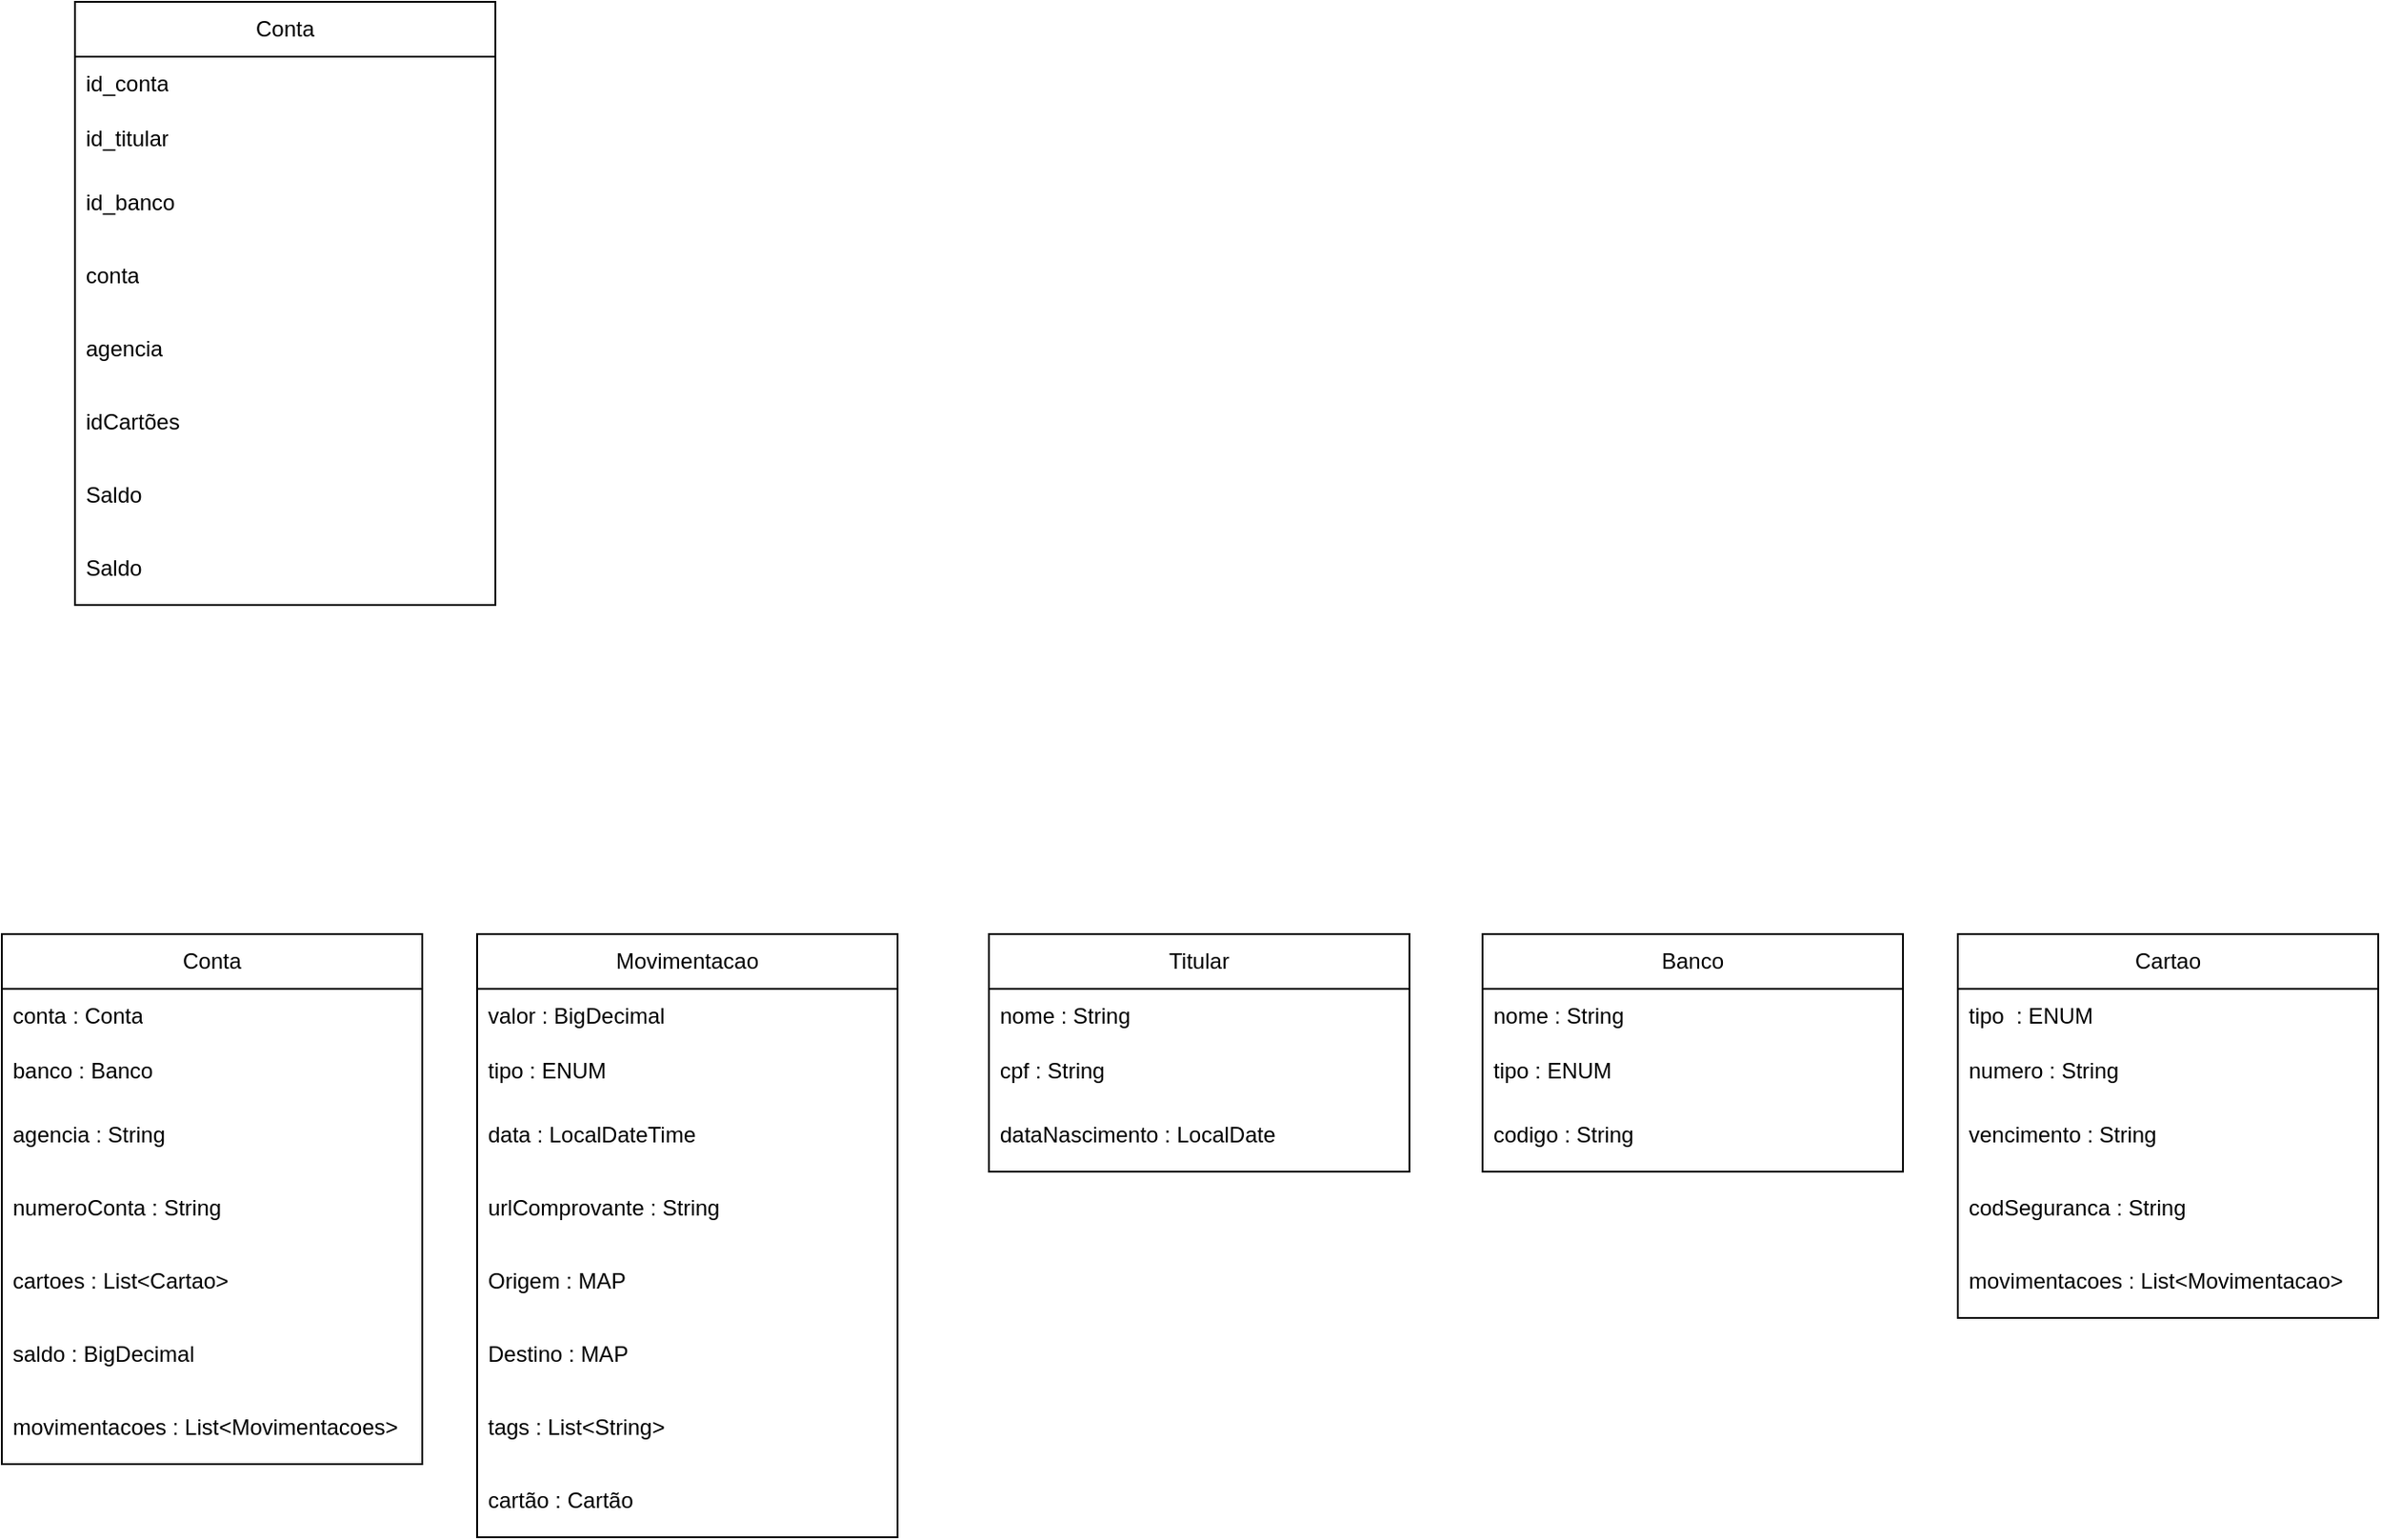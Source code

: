 <mxfile version="24.7.7">
  <diagram name="Página-1" id="FX2qlG7xsf0uNiDzhBex">
    <mxGraphModel dx="2033" dy="755" grid="1" gridSize="10" guides="1" tooltips="1" connect="1" arrows="1" fold="1" page="1" pageScale="1" pageWidth="827" pageHeight="1169" math="0" shadow="0">
      <root>
        <mxCell id="0" />
        <mxCell id="1" parent="0" />
        <mxCell id="a3dm63irA8h6xFNmtlSz-1" value="Conta" style="swimlane;fontStyle=0;childLayout=stackLayout;horizontal=1;startSize=30;horizontalStack=0;resizeParent=1;resizeParentMax=0;resizeLast=0;collapsible=1;marginBottom=0;whiteSpace=wrap;html=1;" vertex="1" parent="1">
          <mxGeometry x="70" y="50" width="230" height="330" as="geometry" />
        </mxCell>
        <mxCell id="a3dm63irA8h6xFNmtlSz-2" value="id_conta" style="text;strokeColor=none;fillColor=none;align=left;verticalAlign=middle;spacingLeft=4;spacingRight=4;overflow=hidden;points=[[0,0.5],[1,0.5]];portConstraint=eastwest;rotatable=0;whiteSpace=wrap;html=1;" vertex="1" parent="a3dm63irA8h6xFNmtlSz-1">
          <mxGeometry y="30" width="230" height="30" as="geometry" />
        </mxCell>
        <mxCell id="a3dm63irA8h6xFNmtlSz-3" value="id_titular" style="text;strokeColor=none;fillColor=none;align=left;verticalAlign=middle;spacingLeft=4;spacingRight=4;overflow=hidden;points=[[0,0.5],[1,0.5]];portConstraint=eastwest;rotatable=0;whiteSpace=wrap;html=1;" vertex="1" parent="a3dm63irA8h6xFNmtlSz-1">
          <mxGeometry y="60" width="230" height="30" as="geometry" />
        </mxCell>
        <mxCell id="a3dm63irA8h6xFNmtlSz-4" value="id_banco" style="text;strokeColor=none;fillColor=none;align=left;verticalAlign=middle;spacingLeft=4;spacingRight=4;overflow=hidden;points=[[0,0.5],[1,0.5]];portConstraint=eastwest;rotatable=0;whiteSpace=wrap;html=1;" vertex="1" parent="a3dm63irA8h6xFNmtlSz-1">
          <mxGeometry y="90" width="230" height="40" as="geometry" />
        </mxCell>
        <mxCell id="a3dm63irA8h6xFNmtlSz-9" value="conta" style="text;strokeColor=none;fillColor=none;align=left;verticalAlign=middle;spacingLeft=4;spacingRight=4;overflow=hidden;points=[[0,0.5],[1,0.5]];portConstraint=eastwest;rotatable=0;whiteSpace=wrap;html=1;" vertex="1" parent="a3dm63irA8h6xFNmtlSz-1">
          <mxGeometry y="130" width="230" height="40" as="geometry" />
        </mxCell>
        <mxCell id="a3dm63irA8h6xFNmtlSz-10" value="agencia" style="text;strokeColor=none;fillColor=none;align=left;verticalAlign=middle;spacingLeft=4;spacingRight=4;overflow=hidden;points=[[0,0.5],[1,0.5]];portConstraint=eastwest;rotatable=0;whiteSpace=wrap;html=1;" vertex="1" parent="a3dm63irA8h6xFNmtlSz-1">
          <mxGeometry y="170" width="230" height="40" as="geometry" />
        </mxCell>
        <mxCell id="a3dm63irA8h6xFNmtlSz-11" value="idCartões" style="text;strokeColor=none;fillColor=none;align=left;verticalAlign=middle;spacingLeft=4;spacingRight=4;overflow=hidden;points=[[0,0.5],[1,0.5]];portConstraint=eastwest;rotatable=0;whiteSpace=wrap;html=1;" vertex="1" parent="a3dm63irA8h6xFNmtlSz-1">
          <mxGeometry y="210" width="230" height="40" as="geometry" />
        </mxCell>
        <mxCell id="a3dm63irA8h6xFNmtlSz-12" value="Saldo" style="text;strokeColor=none;fillColor=none;align=left;verticalAlign=middle;spacingLeft=4;spacingRight=4;overflow=hidden;points=[[0,0.5],[1,0.5]];portConstraint=eastwest;rotatable=0;whiteSpace=wrap;html=1;" vertex="1" parent="a3dm63irA8h6xFNmtlSz-1">
          <mxGeometry y="250" width="230" height="40" as="geometry" />
        </mxCell>
        <mxCell id="a3dm63irA8h6xFNmtlSz-13" value="Saldo" style="text;strokeColor=none;fillColor=none;align=left;verticalAlign=middle;spacingLeft=4;spacingRight=4;overflow=hidden;points=[[0,0.5],[1,0.5]];portConstraint=eastwest;rotatable=0;whiteSpace=wrap;html=1;" vertex="1" parent="a3dm63irA8h6xFNmtlSz-1">
          <mxGeometry y="290" width="230" height="40" as="geometry" />
        </mxCell>
        <mxCell id="a3dm63irA8h6xFNmtlSz-14" value="Conta" style="swimlane;fontStyle=0;childLayout=stackLayout;horizontal=1;startSize=30;horizontalStack=0;resizeParent=1;resizeParentMax=0;resizeLast=0;collapsible=1;marginBottom=0;whiteSpace=wrap;html=1;" vertex="1" parent="1">
          <mxGeometry x="30" y="560" width="230" height="290" as="geometry" />
        </mxCell>
        <mxCell id="a3dm63irA8h6xFNmtlSz-15" value="conta : Conta" style="text;strokeColor=none;fillColor=none;align=left;verticalAlign=middle;spacingLeft=4;spacingRight=4;overflow=hidden;points=[[0,0.5],[1,0.5]];portConstraint=eastwest;rotatable=0;whiteSpace=wrap;html=1;" vertex="1" parent="a3dm63irA8h6xFNmtlSz-14">
          <mxGeometry y="30" width="230" height="30" as="geometry" />
        </mxCell>
        <mxCell id="a3dm63irA8h6xFNmtlSz-16" value="banco : Banco" style="text;strokeColor=none;fillColor=none;align=left;verticalAlign=middle;spacingLeft=4;spacingRight=4;overflow=hidden;points=[[0,0.5],[1,0.5]];portConstraint=eastwest;rotatable=0;whiteSpace=wrap;html=1;" vertex="1" parent="a3dm63irA8h6xFNmtlSz-14">
          <mxGeometry y="60" width="230" height="30" as="geometry" />
        </mxCell>
        <mxCell id="a3dm63irA8h6xFNmtlSz-17" value="agencia : String" style="text;strokeColor=none;fillColor=none;align=left;verticalAlign=middle;spacingLeft=4;spacingRight=4;overflow=hidden;points=[[0,0.5],[1,0.5]];portConstraint=eastwest;rotatable=0;whiteSpace=wrap;html=1;" vertex="1" parent="a3dm63irA8h6xFNmtlSz-14">
          <mxGeometry y="90" width="230" height="40" as="geometry" />
        </mxCell>
        <mxCell id="a3dm63irA8h6xFNmtlSz-18" value="numeroConta : String" style="text;strokeColor=none;fillColor=none;align=left;verticalAlign=middle;spacingLeft=4;spacingRight=4;overflow=hidden;points=[[0,0.5],[1,0.5]];portConstraint=eastwest;rotatable=0;whiteSpace=wrap;html=1;" vertex="1" parent="a3dm63irA8h6xFNmtlSz-14">
          <mxGeometry y="130" width="230" height="40" as="geometry" />
        </mxCell>
        <mxCell id="a3dm63irA8h6xFNmtlSz-19" value="cartoes : List&amp;lt;Cartao&amp;gt;" style="text;strokeColor=none;fillColor=none;align=left;verticalAlign=middle;spacingLeft=4;spacingRight=4;overflow=hidden;points=[[0,0.5],[1,0.5]];portConstraint=eastwest;rotatable=0;whiteSpace=wrap;html=1;" vertex="1" parent="a3dm63irA8h6xFNmtlSz-14">
          <mxGeometry y="170" width="230" height="40" as="geometry" />
        </mxCell>
        <mxCell id="a3dm63irA8h6xFNmtlSz-20" value="saldo : BigDecimal" style="text;strokeColor=none;fillColor=none;align=left;verticalAlign=middle;spacingLeft=4;spacingRight=4;overflow=hidden;points=[[0,0.5],[1,0.5]];portConstraint=eastwest;rotatable=0;whiteSpace=wrap;html=1;" vertex="1" parent="a3dm63irA8h6xFNmtlSz-14">
          <mxGeometry y="210" width="230" height="40" as="geometry" />
        </mxCell>
        <mxCell id="a3dm63irA8h6xFNmtlSz-21" value="movimentacoes : List&amp;lt;Movimentacoes&amp;gt;" style="text;strokeColor=none;fillColor=none;align=left;verticalAlign=middle;spacingLeft=4;spacingRight=4;overflow=hidden;points=[[0,0.5],[1,0.5]];portConstraint=eastwest;rotatable=0;whiteSpace=wrap;html=1;" vertex="1" parent="a3dm63irA8h6xFNmtlSz-14">
          <mxGeometry y="250" width="230" height="40" as="geometry" />
        </mxCell>
        <mxCell id="a3dm63irA8h6xFNmtlSz-23" value="Movimentacao" style="swimlane;fontStyle=0;childLayout=stackLayout;horizontal=1;startSize=30;horizontalStack=0;resizeParent=1;resizeParentMax=0;resizeLast=0;collapsible=1;marginBottom=0;whiteSpace=wrap;html=1;" vertex="1" parent="1">
          <mxGeometry x="290" y="560" width="230" height="330" as="geometry" />
        </mxCell>
        <mxCell id="a3dm63irA8h6xFNmtlSz-24" value="valor : BigDecimal" style="text;strokeColor=none;fillColor=none;align=left;verticalAlign=middle;spacingLeft=4;spacingRight=4;overflow=hidden;points=[[0,0.5],[1,0.5]];portConstraint=eastwest;rotatable=0;whiteSpace=wrap;html=1;" vertex="1" parent="a3dm63irA8h6xFNmtlSz-23">
          <mxGeometry y="30" width="230" height="30" as="geometry" />
        </mxCell>
        <mxCell id="a3dm63irA8h6xFNmtlSz-25" value="tipo : ENUM" style="text;strokeColor=none;fillColor=none;align=left;verticalAlign=middle;spacingLeft=4;spacingRight=4;overflow=hidden;points=[[0,0.5],[1,0.5]];portConstraint=eastwest;rotatable=0;whiteSpace=wrap;html=1;" vertex="1" parent="a3dm63irA8h6xFNmtlSz-23">
          <mxGeometry y="60" width="230" height="30" as="geometry" />
        </mxCell>
        <mxCell id="a3dm63irA8h6xFNmtlSz-26" value="data : LocalDateTime" style="text;strokeColor=none;fillColor=none;align=left;verticalAlign=middle;spacingLeft=4;spacingRight=4;overflow=hidden;points=[[0,0.5],[1,0.5]];portConstraint=eastwest;rotatable=0;whiteSpace=wrap;html=1;" vertex="1" parent="a3dm63irA8h6xFNmtlSz-23">
          <mxGeometry y="90" width="230" height="40" as="geometry" />
        </mxCell>
        <mxCell id="a3dm63irA8h6xFNmtlSz-27" value="urlComprovante : String" style="text;strokeColor=none;fillColor=none;align=left;verticalAlign=middle;spacingLeft=4;spacingRight=4;overflow=hidden;points=[[0,0.5],[1,0.5]];portConstraint=eastwest;rotatable=0;whiteSpace=wrap;html=1;" vertex="1" parent="a3dm63irA8h6xFNmtlSz-23">
          <mxGeometry y="130" width="230" height="40" as="geometry" />
        </mxCell>
        <mxCell id="a3dm63irA8h6xFNmtlSz-28" value="Origem : MAP" style="text;strokeColor=none;fillColor=none;align=left;verticalAlign=middle;spacingLeft=4;spacingRight=4;overflow=hidden;points=[[0,0.5],[1,0.5]];portConstraint=eastwest;rotatable=0;whiteSpace=wrap;html=1;" vertex="1" parent="a3dm63irA8h6xFNmtlSz-23">
          <mxGeometry y="170" width="230" height="40" as="geometry" />
        </mxCell>
        <mxCell id="a3dm63irA8h6xFNmtlSz-29" value="Destino : MAP" style="text;strokeColor=none;fillColor=none;align=left;verticalAlign=middle;spacingLeft=4;spacingRight=4;overflow=hidden;points=[[0,0.5],[1,0.5]];portConstraint=eastwest;rotatable=0;whiteSpace=wrap;html=1;" vertex="1" parent="a3dm63irA8h6xFNmtlSz-23">
          <mxGeometry y="210" width="230" height="40" as="geometry" />
        </mxCell>
        <mxCell id="a3dm63irA8h6xFNmtlSz-30" value="tags : List&amp;lt;String&amp;gt;" style="text;strokeColor=none;fillColor=none;align=left;verticalAlign=middle;spacingLeft=4;spacingRight=4;overflow=hidden;points=[[0,0.5],[1,0.5]];portConstraint=eastwest;rotatable=0;whiteSpace=wrap;html=1;" vertex="1" parent="a3dm63irA8h6xFNmtlSz-23">
          <mxGeometry y="250" width="230" height="40" as="geometry" />
        </mxCell>
        <mxCell id="a3dm63irA8h6xFNmtlSz-31" value="cartão : Cartão" style="text;strokeColor=none;fillColor=none;align=left;verticalAlign=middle;spacingLeft=4;spacingRight=4;overflow=hidden;points=[[0,0.5],[1,0.5]];portConstraint=eastwest;rotatable=0;whiteSpace=wrap;html=1;" vertex="1" parent="a3dm63irA8h6xFNmtlSz-23">
          <mxGeometry y="290" width="230" height="40" as="geometry" />
        </mxCell>
        <mxCell id="a3dm63irA8h6xFNmtlSz-32" value="Titular" style="swimlane;fontStyle=0;childLayout=stackLayout;horizontal=1;startSize=30;horizontalStack=0;resizeParent=1;resizeParentMax=0;resizeLast=0;collapsible=1;marginBottom=0;whiteSpace=wrap;html=1;" vertex="1" parent="1">
          <mxGeometry x="570" y="560" width="230" height="130" as="geometry" />
        </mxCell>
        <mxCell id="a3dm63irA8h6xFNmtlSz-33" value="nome : String" style="text;strokeColor=none;fillColor=none;align=left;verticalAlign=middle;spacingLeft=4;spacingRight=4;overflow=hidden;points=[[0,0.5],[1,0.5]];portConstraint=eastwest;rotatable=0;whiteSpace=wrap;html=1;" vertex="1" parent="a3dm63irA8h6xFNmtlSz-32">
          <mxGeometry y="30" width="230" height="30" as="geometry" />
        </mxCell>
        <mxCell id="a3dm63irA8h6xFNmtlSz-34" value="cpf : String" style="text;strokeColor=none;fillColor=none;align=left;verticalAlign=middle;spacingLeft=4;spacingRight=4;overflow=hidden;points=[[0,0.5],[1,0.5]];portConstraint=eastwest;rotatable=0;whiteSpace=wrap;html=1;" vertex="1" parent="a3dm63irA8h6xFNmtlSz-32">
          <mxGeometry y="60" width="230" height="30" as="geometry" />
        </mxCell>
        <mxCell id="a3dm63irA8h6xFNmtlSz-35" value="dataNascimento : LocalDate" style="text;strokeColor=none;fillColor=none;align=left;verticalAlign=middle;spacingLeft=4;spacingRight=4;overflow=hidden;points=[[0,0.5],[1,0.5]];portConstraint=eastwest;rotatable=0;whiteSpace=wrap;html=1;" vertex="1" parent="a3dm63irA8h6xFNmtlSz-32">
          <mxGeometry y="90" width="230" height="40" as="geometry" />
        </mxCell>
        <mxCell id="a3dm63irA8h6xFNmtlSz-41" value="Banco" style="swimlane;fontStyle=0;childLayout=stackLayout;horizontal=1;startSize=30;horizontalStack=0;resizeParent=1;resizeParentMax=0;resizeLast=0;collapsible=1;marginBottom=0;whiteSpace=wrap;html=1;" vertex="1" parent="1">
          <mxGeometry x="840" y="560" width="230" height="130" as="geometry" />
        </mxCell>
        <mxCell id="a3dm63irA8h6xFNmtlSz-42" value="nome : String" style="text;strokeColor=none;fillColor=none;align=left;verticalAlign=middle;spacingLeft=4;spacingRight=4;overflow=hidden;points=[[0,0.5],[1,0.5]];portConstraint=eastwest;rotatable=0;whiteSpace=wrap;html=1;" vertex="1" parent="a3dm63irA8h6xFNmtlSz-41">
          <mxGeometry y="30" width="230" height="30" as="geometry" />
        </mxCell>
        <mxCell id="a3dm63irA8h6xFNmtlSz-43" value="tipo : ENUM" style="text;strokeColor=none;fillColor=none;align=left;verticalAlign=middle;spacingLeft=4;spacingRight=4;overflow=hidden;points=[[0,0.5],[1,0.5]];portConstraint=eastwest;rotatable=0;whiteSpace=wrap;html=1;" vertex="1" parent="a3dm63irA8h6xFNmtlSz-41">
          <mxGeometry y="60" width="230" height="30" as="geometry" />
        </mxCell>
        <mxCell id="a3dm63irA8h6xFNmtlSz-44" value="codigo : String" style="text;strokeColor=none;fillColor=none;align=left;verticalAlign=middle;spacingLeft=4;spacingRight=4;overflow=hidden;points=[[0,0.5],[1,0.5]];portConstraint=eastwest;rotatable=0;whiteSpace=wrap;html=1;" vertex="1" parent="a3dm63irA8h6xFNmtlSz-41">
          <mxGeometry y="90" width="230" height="40" as="geometry" />
        </mxCell>
        <mxCell id="a3dm63irA8h6xFNmtlSz-50" value="Cartao" style="swimlane;fontStyle=0;childLayout=stackLayout;horizontal=1;startSize=30;horizontalStack=0;resizeParent=1;resizeParentMax=0;resizeLast=0;collapsible=1;marginBottom=0;whiteSpace=wrap;html=1;" vertex="1" parent="1">
          <mxGeometry x="1100" y="560" width="230" height="210" as="geometry" />
        </mxCell>
        <mxCell id="a3dm63irA8h6xFNmtlSz-51" value="tipo&amp;nbsp; : ENUM" style="text;strokeColor=none;fillColor=none;align=left;verticalAlign=middle;spacingLeft=4;spacingRight=4;overflow=hidden;points=[[0,0.5],[1,0.5]];portConstraint=eastwest;rotatable=0;whiteSpace=wrap;html=1;" vertex="1" parent="a3dm63irA8h6xFNmtlSz-50">
          <mxGeometry y="30" width="230" height="30" as="geometry" />
        </mxCell>
        <mxCell id="a3dm63irA8h6xFNmtlSz-52" value="numero : String" style="text;strokeColor=none;fillColor=none;align=left;verticalAlign=middle;spacingLeft=4;spacingRight=4;overflow=hidden;points=[[0,0.5],[1,0.5]];portConstraint=eastwest;rotatable=0;whiteSpace=wrap;html=1;" vertex="1" parent="a3dm63irA8h6xFNmtlSz-50">
          <mxGeometry y="60" width="230" height="30" as="geometry" />
        </mxCell>
        <mxCell id="a3dm63irA8h6xFNmtlSz-53" value="vencimento : String" style="text;strokeColor=none;fillColor=none;align=left;verticalAlign=middle;spacingLeft=4;spacingRight=4;overflow=hidden;points=[[0,0.5],[1,0.5]];portConstraint=eastwest;rotatable=0;whiteSpace=wrap;html=1;" vertex="1" parent="a3dm63irA8h6xFNmtlSz-50">
          <mxGeometry y="90" width="230" height="40" as="geometry" />
        </mxCell>
        <mxCell id="a3dm63irA8h6xFNmtlSz-54" value="codSeguranca : String" style="text;strokeColor=none;fillColor=none;align=left;verticalAlign=middle;spacingLeft=4;spacingRight=4;overflow=hidden;points=[[0,0.5],[1,0.5]];portConstraint=eastwest;rotatable=0;whiteSpace=wrap;html=1;" vertex="1" parent="a3dm63irA8h6xFNmtlSz-50">
          <mxGeometry y="130" width="230" height="40" as="geometry" />
        </mxCell>
        <mxCell id="a3dm63irA8h6xFNmtlSz-55" value="movimentacoes : List&amp;lt;Movimentacao&amp;gt;" style="text;strokeColor=none;fillColor=none;align=left;verticalAlign=middle;spacingLeft=4;spacingRight=4;overflow=hidden;points=[[0,0.5],[1,0.5]];portConstraint=eastwest;rotatable=0;whiteSpace=wrap;html=1;" vertex="1" parent="a3dm63irA8h6xFNmtlSz-50">
          <mxGeometry y="170" width="230" height="40" as="geometry" />
        </mxCell>
      </root>
    </mxGraphModel>
  </diagram>
</mxfile>
